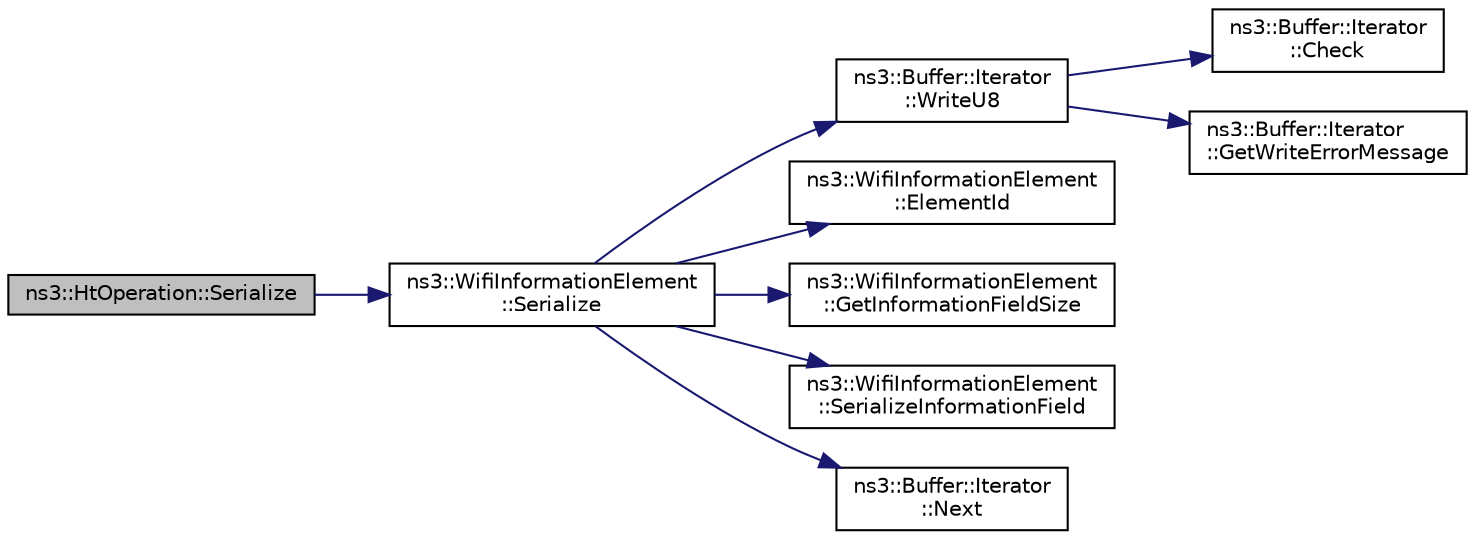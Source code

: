digraph "ns3::HtOperation::Serialize"
{
  edge [fontname="Helvetica",fontsize="10",labelfontname="Helvetica",labelfontsize="10"];
  node [fontname="Helvetica",fontsize="10",shape=record];
  rankdir="LR";
  Node1 [label="ns3::HtOperation::Serialize",height=0.2,width=0.4,color="black", fillcolor="grey75", style="filled", fontcolor="black"];
  Node1 -> Node2 [color="midnightblue",fontsize="10",style="solid"];
  Node2 [label="ns3::WifiInformationElement\l::Serialize",height=0.2,width=0.4,color="black", fillcolor="white", style="filled",URL="$d4/db6/classns3_1_1WifiInformationElement.html#a2f43932681fae6e2bc7a978e9493811e"];
  Node2 -> Node3 [color="midnightblue",fontsize="10",style="solid"];
  Node3 [label="ns3::Buffer::Iterator\l::WriteU8",height=0.2,width=0.4,color="black", fillcolor="white", style="filled",URL="$d0/daf/classns3_1_1Buffer_1_1Iterator.html#a3c7bacca6cbb821c9d14fa4626b7ae16"];
  Node3 -> Node4 [color="midnightblue",fontsize="10",style="solid"];
  Node4 [label="ns3::Buffer::Iterator\l::Check",height=0.2,width=0.4,color="black", fillcolor="white", style="filled",URL="$d0/daf/classns3_1_1Buffer_1_1Iterator.html#af8d294593fd36e8b55124bdfba3d0152"];
  Node3 -> Node5 [color="midnightblue",fontsize="10",style="solid"];
  Node5 [label="ns3::Buffer::Iterator\l::GetWriteErrorMessage",height=0.2,width=0.4,color="black", fillcolor="white", style="filled",URL="$d0/daf/classns3_1_1Buffer_1_1Iterator.html#ae37b790336264f34d65971231c3ed1f1",tooltip="Returns an appropriate message indicating a write error. "];
  Node2 -> Node6 [color="midnightblue",fontsize="10",style="solid"];
  Node6 [label="ns3::WifiInformationElement\l::ElementId",height=0.2,width=0.4,color="black", fillcolor="white", style="filled",URL="$d4/db6/classns3_1_1WifiInformationElement.html#a0c16b85dc0c63baf7fc437ddbc13ada6",tooltip="Own unique Element ID. "];
  Node2 -> Node7 [color="midnightblue",fontsize="10",style="solid"];
  Node7 [label="ns3::WifiInformationElement\l::GetInformationFieldSize",height=0.2,width=0.4,color="black", fillcolor="white", style="filled",URL="$d4/db6/classns3_1_1WifiInformationElement.html#a04af58633c58364e6b8d0ae2a7d777b2"];
  Node2 -> Node8 [color="midnightblue",fontsize="10",style="solid"];
  Node8 [label="ns3::WifiInformationElement\l::SerializeInformationField",height=0.2,width=0.4,color="black", fillcolor="white", style="filled",URL="$d4/db6/classns3_1_1WifiInformationElement.html#aaa9fe963ad89df58b8980eb94ace2a7c"];
  Node2 -> Node9 [color="midnightblue",fontsize="10",style="solid"];
  Node9 [label="ns3::Buffer::Iterator\l::Next",height=0.2,width=0.4,color="black", fillcolor="white", style="filled",URL="$d0/daf/classns3_1_1Buffer_1_1Iterator.html#a5eaa564bdc98d063b7e94b1768aeed6b"];
}
